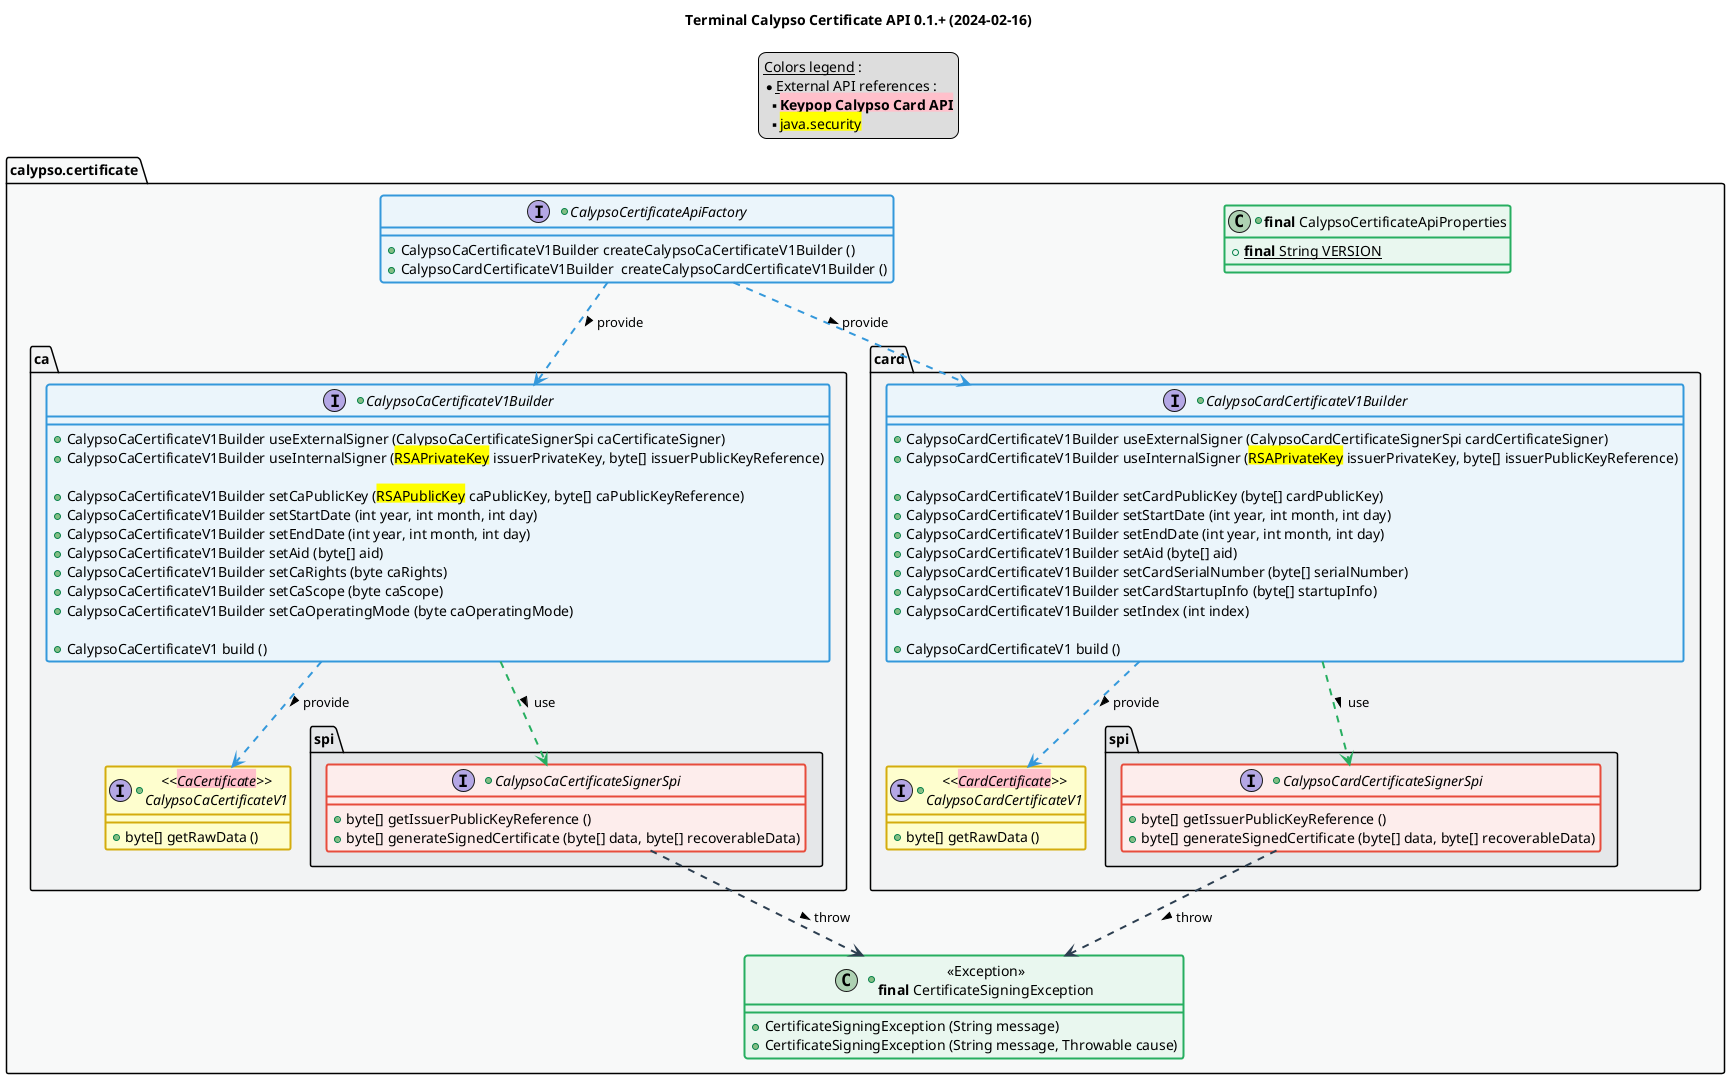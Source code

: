 @startuml
title
    Terminal Calypso Certificate API 0.1.+ (2024-02-16)
end title

' == THEME ==

'Couleurs issues de : https://htmlcolorcodes.com/fr/tableau-de-couleur/tableau-de-couleur-design-plat/
!define C_GREY1 F8F9F9
!define C_GREY2 F2F3F4
!define C_GREY3 E5E7E9
!define C_GREY4 D7DBDD
!define C_GREY5 CACFD2
!define C_GREY6 BDC3C7
!define C_LINK 3498DB
!define C_USE 27AE60
!define C_THROW 2C3E50

' -- Styles that don't work with new version of plantuml --
skinparam stereotypeABorderColor #A9DCDF
skinparam stereotypeIBorderColor #B4A7E5
skinparam stereotypeCBorderColor #ADD1B2
skinparam stereotypeEBorderColor #EB93DF
' -- END --

skinparam ClassBorderThickness 2
skinparam ArrowThickness 2

' Yellow
skinparam ClassBackgroundColor #FEFECE
skinparam ClassBorderColor #D4AC0D
' Red
skinparam ClassBackgroundColor<<red>> #FDEDEC
skinparam ClassBorderColor<<red>> #E74C3C
hide <<red>> stereotype
' Purple
skinparam ClassBackgroundColor<<purple>> #F4ECF7
skinparam ClassBorderColor<<purple>> #8E44AD
hide <<purple>> stereotype
' blue
skinparam ClassBackgroundColor<<blue>> #EBF5FB
skinparam ClassBorderColor<<blue>> #3498DB
hide <<blue>> stereotype
' Green
skinparam ClassBackgroundColor<<green>> #E9F7EF
skinparam ClassBorderColor<<green>> #27AE60
hide <<green>> stereotype
' Grey
skinparam ClassBackgroundColor<<grey>> #EAECEE
skinparam ClassBorderColor<<grey>> #2C3E50
hide <<grey>> stereotype

' == CONTENT ==

legend top
    __Colors legend__ :
    * __External API references__ :
    ** <back:pink>**Keypop Calypso Card API**</back>
    ** <back:yellow>java.security</back>
end legend

package "calypso.certificate" as api {
    +class "**final** CalypsoCertificateApiProperties" as ApiProperties <<green>> {
        +{static} **final** String VERSION
    }
    +interface CalypsoCertificateApiFactory <<blue>> {
        +CalypsoCaCertificateV1Builder createCalypsoCaCertificateV1Builder ()
        +CalypsoCardCertificateV1Builder  createCalypsoCardCertificateV1Builder ()
    }
    package "ca" as ca {
        +interface CalypsoCaCertificateV1Builder <<blue>> {
            +CalypsoCaCertificateV1Builder useExternalSigner (CalypsoCaCertificateSignerSpi caCertificateSigner)
            +CalypsoCaCertificateV1Builder useInternalSigner (<back:yellow>RSAPrivateKey</back> issuerPrivateKey, byte[] issuerPublicKeyReference)

            +CalypsoCaCertificateV1Builder setCaPublicKey (<back:yellow>RSAPublicKey</back> caPublicKey, byte[] caPublicKeyReference)
            +CalypsoCaCertificateV1Builder setStartDate (int year, int month, int day)
            +CalypsoCaCertificateV1Builder setEndDate (int year, int month, int day)
            +CalypsoCaCertificateV1Builder setAid (byte[] aid)
            +CalypsoCaCertificateV1Builder setCaRights (byte caRights)
            +CalypsoCaCertificateV1Builder setCaScope (byte caScope)
            +CalypsoCaCertificateV1Builder setCaOperatingMode (byte caOperatingMode)

            +CalypsoCaCertificateV1 build ()
        }
        +interface "<<<back:pink>CaCertificate</back>>>\nCalypsoCaCertificateV1" as CalypsoCaCertificateV1 {
            +byte[] getRawData ()
        }
        package "spi" as caSpi {
            +interface CalypsoCaCertificateSignerSpi <<red>> {
                +byte[] getIssuerPublicKeyReference ()
                +byte[] generateSignedCertificate (byte[] data, byte[] recoverableData)
            }
        }
    }
    package "card" as card {
        +interface CalypsoCardCertificateV1Builder <<blue>> {
            +CalypsoCardCertificateV1Builder useExternalSigner (CalypsoCardCertificateSignerSpi cardCertificateSigner)
            +CalypsoCardCertificateV1Builder useInternalSigner (<back:yellow>RSAPrivateKey</back> issuerPrivateKey, byte[] issuerPublicKeyReference)

            +CalypsoCardCertificateV1Builder setCardPublicKey (byte[] cardPublicKey)
            +CalypsoCardCertificateV1Builder setStartDate (int year, int month, int day)
            +CalypsoCardCertificateV1Builder setEndDate (int year, int month, int day)
            +CalypsoCardCertificateV1Builder setAid (byte[] aid)
            +CalypsoCardCertificateV1Builder setCardSerialNumber (byte[] serialNumber)
            +CalypsoCardCertificateV1Builder setCardStartupInfo (byte[] startupInfo)
            +CalypsoCardCertificateV1Builder setIndex (int index)

            +CalypsoCardCertificateV1 build ()
        }
        +interface "<<<back:pink>CardCertificate</back>>>\nCalypsoCardCertificateV1" as CalypsoCardCertificateV1 {
            +byte[] getRawData ()
        }
        package "spi" as cardSpi {
            +interface CalypsoCardCertificateSignerSpi <<red>> {
                +byte[] getIssuerPublicKeyReference ()
                +byte[] generateSignedCertificate (byte[] data, byte[] recoverableData)
            }
        }
    }
    +class "<<Exception>>\n**final** CertificateSigningException" as CertificateSigningException <<green>> {
        +CertificateSigningException (String message)
        +CertificateSigningException (String message, Throwable cause)
    }
}

' Associations

CalypsoCertificateApiFactory ..> CalypsoCaCertificateV1Builder #C_LINK : provide >
CalypsoCertificateApiFactory ..> CalypsoCardCertificateV1Builder #C_LINK : provide >

CalypsoCaCertificateV1Builder ..> CalypsoCaCertificateSignerSpi #C_USE : use >
CalypsoCaCertificateV1Builder ..> CalypsoCaCertificateV1 #C_LINK : provide >

CalypsoCardCertificateV1Builder ..> CalypsoCardCertificateSignerSpi #C_USE : use >
CalypsoCardCertificateV1Builder ..> CalypsoCardCertificateV1 #C_LINK : provide >

CalypsoCaCertificateSignerSpi ..> CertificateSigningException #C_THROW : throw >
CalypsoCardCertificateSignerSpi ..> CertificateSigningException #C_THROW : throw >

' == LAYOUT ==

'CalypsoCertificateApiFactory -[hidden]- CalypsoCaCertificateV1Builder
'CalypsoCertificateApiFactory -[hidden]- CalypsoCardCertificateV1Builder

' == STYLE ==

package api #C_GREY1 {}
package api.ca #C_GREY2 {}
package api.ca.caSpi #C_GREY3 {}
package api.card #C_GREY2 {}
package api.card.cardSpi #C_GREY3 {}

@enduml